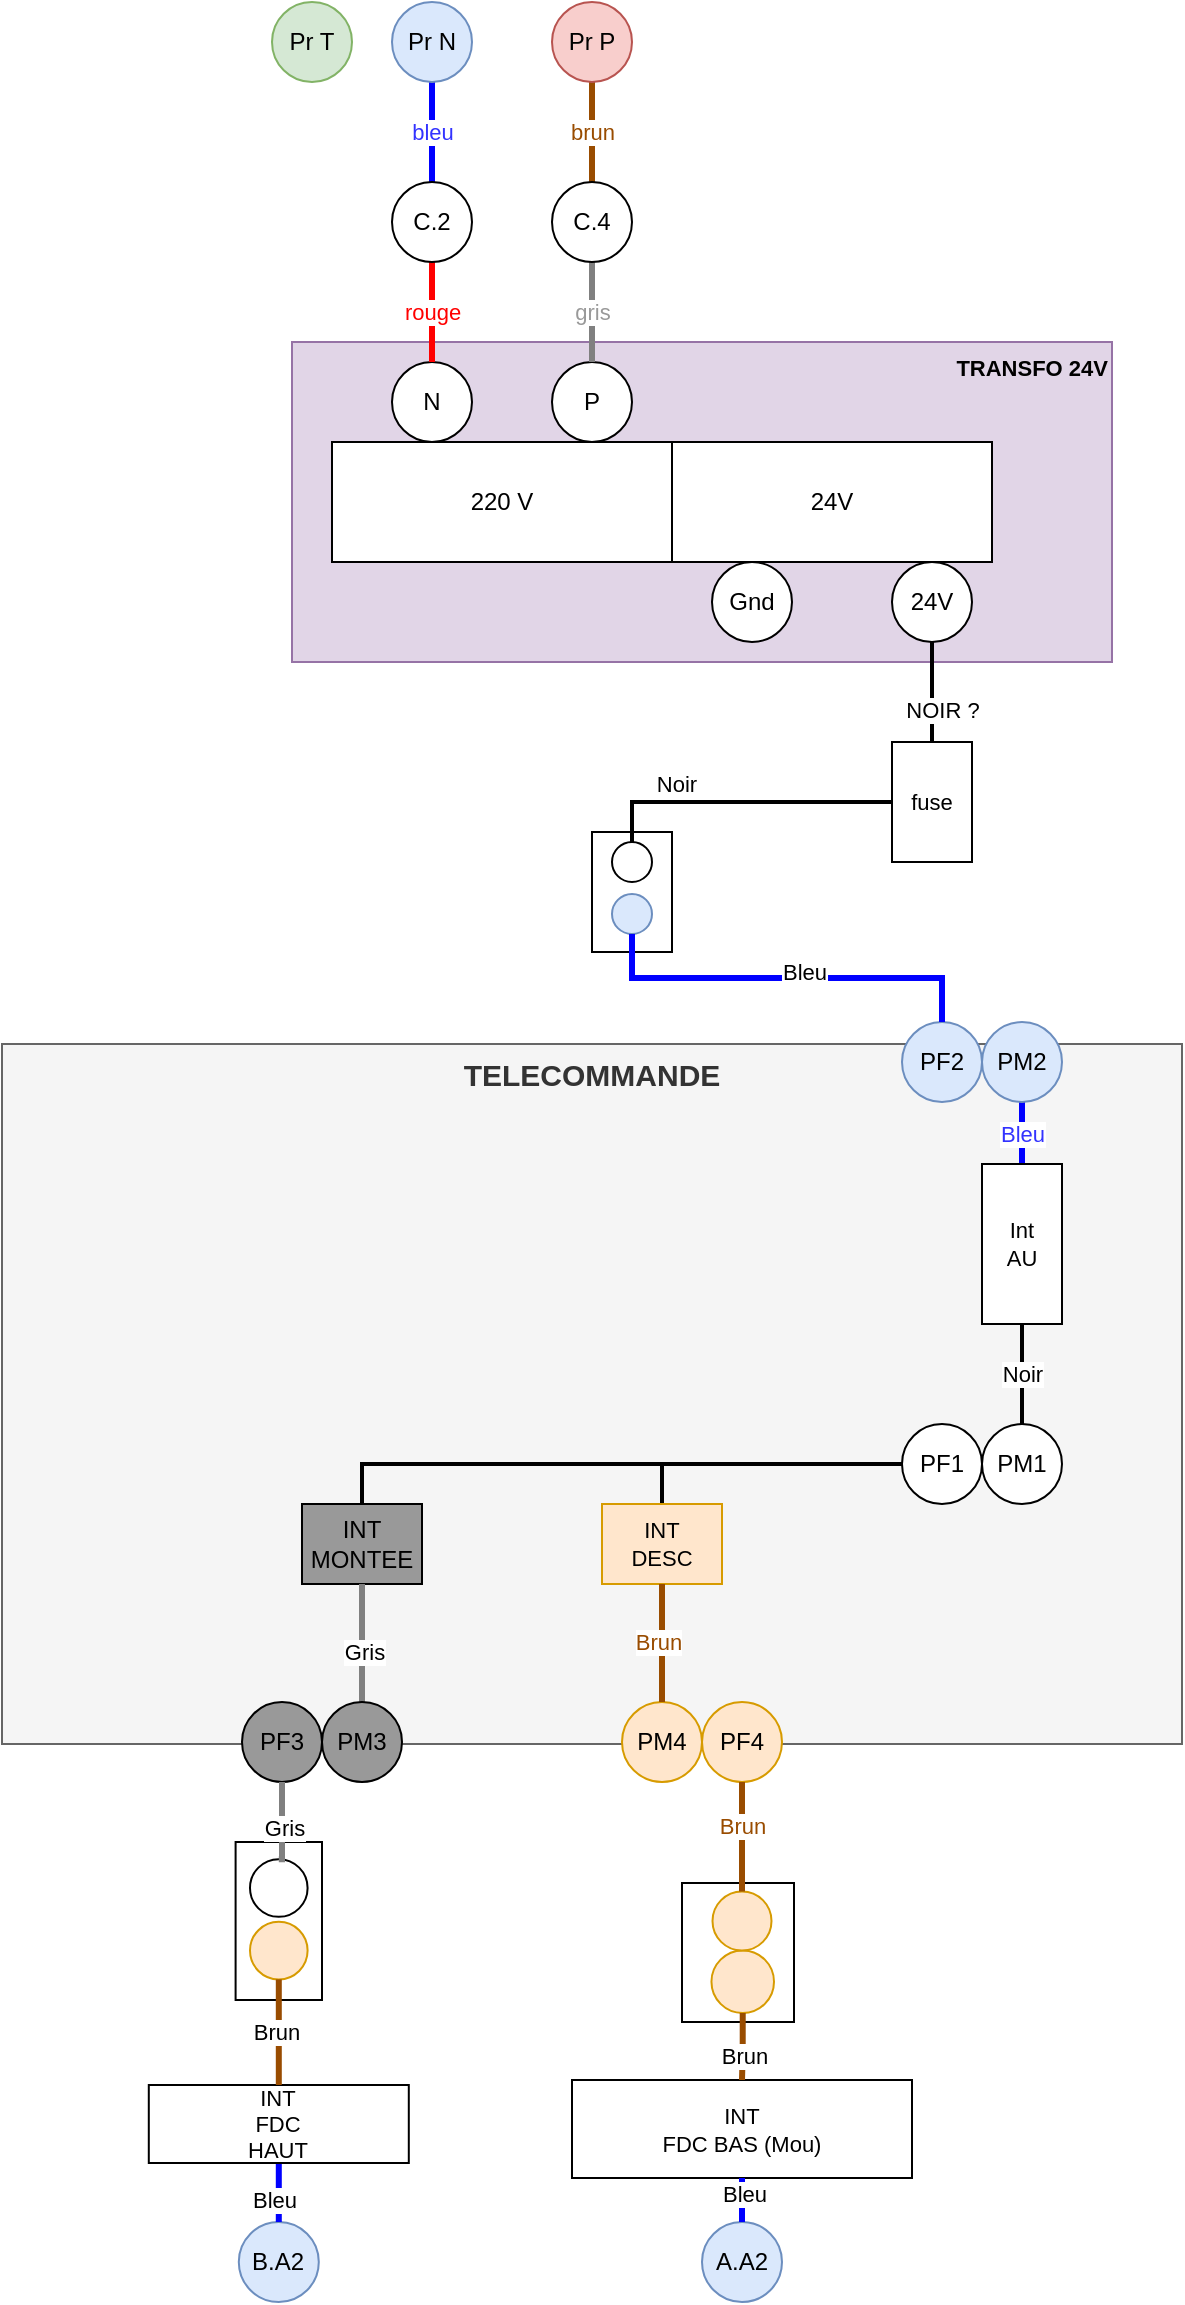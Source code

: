 <mxfile version="22.0.3" type="device">
  <diagram name="Page-1" id="MxUQ4OJ0iYrJsA3Hvw3g">
    <mxGraphModel dx="4097" dy="2411" grid="1" gridSize="10" guides="1" tooltips="1" connect="1" arrows="1" fold="1" page="1" pageScale="1" pageWidth="827" pageHeight="1169" math="0" shadow="0">
      <root>
        <mxCell id="0" />
        <mxCell id="1" parent="0" />
        <mxCell id="Fy8nT9N8pZBC_BJfb6Fo-108" value="INT&lt;br&gt;FDC BAS (Mou)" style="rounded=0;whiteSpace=wrap;html=1;fontFamily=Helvetica;fontSize=11;fontColor=default;" parent="1" vertex="1">
          <mxGeometry x="409" y="1049" width="170" height="49" as="geometry" />
        </mxCell>
        <mxCell id="Fy8nT9N8pZBC_BJfb6Fo-143" value="TRANSFO 24V" style="rounded=0;whiteSpace=wrap;html=1;fontFamily=Helvetica;fontSize=11;fillColor=#e1d5e7;strokeColor=#9673a6;verticalAlign=top;align=right;fontStyle=1" parent="1" vertex="1">
          <mxGeometry x="269" y="180" width="410" height="160" as="geometry" />
        </mxCell>
        <mxCell id="Fy8nT9N8pZBC_BJfb6Fo-142" value="TELECOMMANDE" style="rounded=0;whiteSpace=wrap;html=1;fontFamily=Helvetica;fontSize=15;fontColor=#333333;fillColor=#f5f5f5;strokeColor=#666666;horizontal=1;verticalAlign=top;fontStyle=1" parent="1" vertex="1">
          <mxGeometry x="124" y="531" width="590" height="350" as="geometry" />
        </mxCell>
        <mxCell id="Fy8nT9N8pZBC_BJfb6Fo-134" value="" style="rounded=0;whiteSpace=wrap;html=1;fontFamily=Helvetica;fontSize=11;fontColor=default;" parent="1" vertex="1">
          <mxGeometry x="464" y="950.5" width="56" height="69.5" as="geometry" />
        </mxCell>
        <mxCell id="Fy8nT9N8pZBC_BJfb6Fo-100" value="" style="group" parent="1" vertex="1" connectable="0">
          <mxGeometry x="429" y="430" width="30" height="55" as="geometry" />
        </mxCell>
        <mxCell id="Fy8nT9N8pZBC_BJfb6Fo-131" value="" style="rounded=0;whiteSpace=wrap;html=1;fontFamily=Helvetica;fontSize=11;fontColor=default;" parent="Fy8nT9N8pZBC_BJfb6Fo-100" vertex="1">
          <mxGeometry x="-10" y="-5" width="40" height="60" as="geometry" />
        </mxCell>
        <mxCell id="Fy8nT9N8pZBC_BJfb6Fo-54" value="" style="ellipse;whiteSpace=wrap;html=1;aspect=fixed;fillColor=#dae8fc;strokeColor=#6c8ebf;" parent="Fy8nT9N8pZBC_BJfb6Fo-100" vertex="1">
          <mxGeometry y="26" width="20" height="20" as="geometry" />
        </mxCell>
        <mxCell id="Fy8nT9N8pZBC_BJfb6Fo-55" value="" style="ellipse;whiteSpace=wrap;html=1;aspect=fixed;" parent="Fy8nT9N8pZBC_BJfb6Fo-100" vertex="1">
          <mxGeometry width="20" height="20" as="geometry" />
        </mxCell>
        <mxCell id="Fy8nT9N8pZBC_BJfb6Fo-7" value="220 V" style="rounded=0;whiteSpace=wrap;html=1;" parent="1" vertex="1">
          <mxGeometry x="289" y="230" width="170" height="60" as="geometry" />
        </mxCell>
        <mxCell id="Fy8nT9N8pZBC_BJfb6Fo-8" value="24V" style="rounded=0;whiteSpace=wrap;html=1;" parent="1" vertex="1">
          <mxGeometry x="459" y="230" width="160" height="60" as="geometry" />
        </mxCell>
        <mxCell id="Fy8nT9N8pZBC_BJfb6Fo-30" value="A.A2" style="ellipse;whiteSpace=wrap;html=1;aspect=fixed;fillColor=#dae8fc;strokeColor=#6c8ebf;" parent="1" vertex="1">
          <mxGeometry x="474" y="1120" width="40" height="40" as="geometry" />
        </mxCell>
        <mxCell id="Fy8nT9N8pZBC_BJfb6Fo-32" value="PM4" style="ellipse;whiteSpace=wrap;html=1;aspect=fixed;fillColor=#ffe6cc;strokeColor=#d79b00;" parent="1" vertex="1">
          <mxGeometry x="434" y="860" width="40" height="40" as="geometry" />
        </mxCell>
        <mxCell id="Fy8nT9N8pZBC_BJfb6Fo-33" value="Gnd" style="ellipse;whiteSpace=wrap;html=1;aspect=fixed;" parent="1" vertex="1">
          <mxGeometry x="479" y="290" width="40" height="40" as="geometry" />
        </mxCell>
        <mxCell id="Fy8nT9N8pZBC_BJfb6Fo-34" value="24V" style="ellipse;whiteSpace=wrap;html=1;aspect=fixed;" parent="1" vertex="1">
          <mxGeometry x="569" y="290" width="40" height="40" as="geometry" />
        </mxCell>
        <mxCell id="Fy8nT9N8pZBC_BJfb6Fo-35" value="P" style="ellipse;whiteSpace=wrap;html=1;aspect=fixed;" parent="1" vertex="1">
          <mxGeometry x="399" y="190" width="40" height="40" as="geometry" />
        </mxCell>
        <mxCell id="Fy8nT9N8pZBC_BJfb6Fo-36" value="N" style="ellipse;whiteSpace=wrap;html=1;aspect=fixed;" parent="1" vertex="1">
          <mxGeometry x="319" y="190" width="40" height="40" as="geometry" />
        </mxCell>
        <mxCell id="Fy8nT9N8pZBC_BJfb6Fo-40" value="gris" style="edgeStyle=orthogonalEdgeStyle;rounded=0;orthogonalLoop=1;jettySize=auto;html=1;strokeWidth=3;endArrow=none;endFill=0;strokeColor=#808080;fontColor=#999999;" parent="1" source="Fy8nT9N8pZBC_BJfb6Fo-37" target="Fy8nT9N8pZBC_BJfb6Fo-35" edge="1">
          <mxGeometry relative="1" as="geometry" />
        </mxCell>
        <mxCell id="Fy8nT9N8pZBC_BJfb6Fo-41" value="brun" style="edgeStyle=orthogonalEdgeStyle;rounded=0;orthogonalLoop=1;jettySize=auto;html=1;strokeWidth=3;endArrow=none;endFill=0;entryX=0.5;entryY=1;entryDx=0;entryDy=0;strokeColor=#994C00;fontColor=#994C00;" parent="1" source="Fy8nT9N8pZBC_BJfb6Fo-37" target="Fy8nT9N8pZBC_BJfb6Fo-51" edge="1">
          <mxGeometry relative="1" as="geometry">
            <mxPoint x="419" y="60" as="targetPoint" />
          </mxGeometry>
        </mxCell>
        <mxCell id="Fy8nT9N8pZBC_BJfb6Fo-37" value="C.4" style="ellipse;whiteSpace=wrap;html=1;aspect=fixed;" parent="1" vertex="1">
          <mxGeometry x="399" y="100" width="40" height="40" as="geometry" />
        </mxCell>
        <mxCell id="Fy8nT9N8pZBC_BJfb6Fo-39" value="rouge" style="edgeStyle=orthogonalEdgeStyle;rounded=0;orthogonalLoop=1;jettySize=auto;html=1;entryX=0.5;entryY=0;entryDx=0;entryDy=0;strokeWidth=3;endArrow=none;endFill=0;fontColor=#FF0000;strokeColor=#FF0000;" parent="1" source="Fy8nT9N8pZBC_BJfb6Fo-38" target="Fy8nT9N8pZBC_BJfb6Fo-36" edge="1">
          <mxGeometry relative="1" as="geometry" />
        </mxCell>
        <mxCell id="Fy8nT9N8pZBC_BJfb6Fo-42" value="bleu" style="edgeStyle=orthogonalEdgeStyle;shape=connector;rounded=0;orthogonalLoop=1;jettySize=auto;html=1;labelBackgroundColor=default;strokeColor=#0000FF;strokeWidth=3;align=center;verticalAlign=middle;fontFamily=Helvetica;fontSize=11;fontColor=#3333FF;endArrow=none;endFill=0;entryX=0.5;entryY=1;entryDx=0;entryDy=0;" parent="1" source="Fy8nT9N8pZBC_BJfb6Fo-38" target="Fy8nT9N8pZBC_BJfb6Fo-52" edge="1">
          <mxGeometry relative="1" as="geometry">
            <mxPoint x="339" y="50" as="targetPoint" />
          </mxGeometry>
        </mxCell>
        <mxCell id="Fy8nT9N8pZBC_BJfb6Fo-38" value="C.2" style="ellipse;whiteSpace=wrap;html=1;aspect=fixed;" parent="1" vertex="1">
          <mxGeometry x="319" y="100" width="40" height="40" as="geometry" />
        </mxCell>
        <mxCell id="Fy8nT9N8pZBC_BJfb6Fo-128" value="Bleu" style="edgeStyle=orthogonalEdgeStyle;shape=connector;rounded=0;orthogonalLoop=1;jettySize=auto;html=1;entryX=0.5;entryY=0;entryDx=0;entryDy=0;labelBackgroundColor=default;strokeColor=#0000FF;strokeWidth=3;align=center;verticalAlign=middle;fontFamily=Helvetica;fontSize=11;fontColor=#3333FF;endArrow=none;endFill=0;" parent="1" source="Fy8nT9N8pZBC_BJfb6Fo-43" target="Fy8nT9N8pZBC_BJfb6Fo-56" edge="1">
          <mxGeometry relative="1" as="geometry" />
        </mxCell>
        <mxCell id="Fy8nT9N8pZBC_BJfb6Fo-43" value="PM2" style="ellipse;whiteSpace=wrap;html=1;aspect=fixed;fillColor=#dae8fc;strokeColor=#6c8ebf;" parent="1" vertex="1">
          <mxGeometry x="614" y="520" width="40" height="40" as="geometry" />
        </mxCell>
        <mxCell id="Fy8nT9N8pZBC_BJfb6Fo-44" value="PF2" style="ellipse;whiteSpace=wrap;html=1;aspect=fixed;fillColor=#dae8fc;strokeColor=#6c8ebf;" parent="1" vertex="1">
          <mxGeometry x="574" y="520" width="40" height="40" as="geometry" />
        </mxCell>
        <mxCell id="Fy8nT9N8pZBC_BJfb6Fo-45" value="PM1" style="ellipse;whiteSpace=wrap;html=1;aspect=fixed;" parent="1" vertex="1">
          <mxGeometry x="614" y="721" width="40" height="40" as="geometry" />
        </mxCell>
        <mxCell id="Fy8nT9N8pZBC_BJfb6Fo-46" value="PF3" style="ellipse;whiteSpace=wrap;html=1;aspect=fixed;fillColor=#999999;" parent="1" vertex="1">
          <mxGeometry x="244" y="860" width="40" height="40" as="geometry" />
        </mxCell>
        <mxCell id="Fy8nT9N8pZBC_BJfb6Fo-47" value="PF4" style="ellipse;whiteSpace=wrap;html=1;aspect=fixed;fillColor=#ffe6cc;strokeColor=#d79b00;" parent="1" vertex="1">
          <mxGeometry x="474" y="860" width="40" height="40" as="geometry" />
        </mxCell>
        <mxCell id="Fy8nT9N8pZBC_BJfb6Fo-48" value="B.A2" style="ellipse;whiteSpace=wrap;html=1;aspect=fixed;fillColor=#dae8fc;strokeColor=#6c8ebf;" parent="1" vertex="1">
          <mxGeometry x="242.4" y="1120" width="40" height="40" as="geometry" />
        </mxCell>
        <mxCell id="Fy8nT9N8pZBC_BJfb6Fo-132" style="edgeStyle=orthogonalEdgeStyle;shape=connector;rounded=0;orthogonalLoop=1;jettySize=auto;html=1;entryX=0.5;entryY=0;entryDx=0;entryDy=0;labelBackgroundColor=default;strokeColor=default;strokeWidth=2;align=center;verticalAlign=middle;fontFamily=Helvetica;fontSize=11;fontColor=default;endArrow=none;endFill=0;" parent="1" source="Fy8nT9N8pZBC_BJfb6Fo-49" target="Fy8nT9N8pZBC_BJfb6Fo-99" edge="1">
          <mxGeometry relative="1" as="geometry" />
        </mxCell>
        <mxCell id="Fy8nT9N8pZBC_BJfb6Fo-133" style="edgeStyle=orthogonalEdgeStyle;shape=connector;rounded=0;orthogonalLoop=1;jettySize=auto;html=1;entryX=0.5;entryY=0;entryDx=0;entryDy=0;labelBackgroundColor=default;strokeColor=default;strokeWidth=2;align=center;verticalAlign=middle;fontFamily=Helvetica;fontSize=11;fontColor=default;endArrow=none;endFill=0;" parent="1" source="Fy8nT9N8pZBC_BJfb6Fo-49" target="Fy8nT9N8pZBC_BJfb6Fo-98" edge="1">
          <mxGeometry relative="1" as="geometry" />
        </mxCell>
        <mxCell id="Fy8nT9N8pZBC_BJfb6Fo-49" value="PF1" style="ellipse;whiteSpace=wrap;html=1;aspect=fixed;" parent="1" vertex="1">
          <mxGeometry x="574" y="721" width="40" height="40" as="geometry" />
        </mxCell>
        <mxCell id="Fy8nT9N8pZBC_BJfb6Fo-50" value="Pr T" style="ellipse;whiteSpace=wrap;html=1;aspect=fixed;fillColor=#d5e8d4;strokeColor=#82b366;" parent="1" vertex="1">
          <mxGeometry x="259" y="10" width="40" height="40" as="geometry" />
        </mxCell>
        <mxCell id="Fy8nT9N8pZBC_BJfb6Fo-51" value="Pr P" style="ellipse;whiteSpace=wrap;html=1;aspect=fixed;fillColor=#f8cecc;strokeColor=#b85450;" parent="1" vertex="1">
          <mxGeometry x="399" y="10" width="40" height="40" as="geometry" />
        </mxCell>
        <mxCell id="Fy8nT9N8pZBC_BJfb6Fo-52" value="Pr N" style="ellipse;whiteSpace=wrap;html=1;aspect=fixed;fillColor=#dae8fc;strokeColor=#6c8ebf;" parent="1" vertex="1">
          <mxGeometry x="319" y="10" width="40" height="40" as="geometry" />
        </mxCell>
        <mxCell id="Fy8nT9N8pZBC_BJfb6Fo-123" style="edgeStyle=orthogonalEdgeStyle;shape=connector;rounded=0;orthogonalLoop=1;jettySize=auto;html=1;entryX=0.5;entryY=0;entryDx=0;entryDy=0;labelBackgroundColor=default;strokeColor=default;strokeWidth=2;align=center;verticalAlign=middle;fontFamily=Helvetica;fontSize=11;fontColor=default;endArrow=none;endFill=0;" parent="1" source="Fy8nT9N8pZBC_BJfb6Fo-53" target="Fy8nT9N8pZBC_BJfb6Fo-55" edge="1">
          <mxGeometry relative="1" as="geometry" />
        </mxCell>
        <mxCell id="Fy8nT9N8pZBC_BJfb6Fo-126" value="Noir" style="edgeLabel;html=1;align=center;verticalAlign=middle;resizable=0;points=[];fontSize=11;fontFamily=Helvetica;fontColor=default;" parent="Fy8nT9N8pZBC_BJfb6Fo-123" vertex="1" connectable="0">
          <mxGeometry x="0.44" relative="1" as="geometry">
            <mxPoint y="-9" as="offset" />
          </mxGeometry>
        </mxCell>
        <mxCell id="Fy8nT9N8pZBC_BJfb6Fo-124" style="edgeStyle=orthogonalEdgeStyle;shape=connector;rounded=0;orthogonalLoop=1;jettySize=auto;html=1;entryX=0.5;entryY=1;entryDx=0;entryDy=0;labelBackgroundColor=default;strokeColor=default;strokeWidth=2;align=center;verticalAlign=middle;fontFamily=Helvetica;fontSize=11;fontColor=default;endArrow=none;endFill=0;" parent="1" source="Fy8nT9N8pZBC_BJfb6Fo-53" target="Fy8nT9N8pZBC_BJfb6Fo-34" edge="1">
          <mxGeometry relative="1" as="geometry" />
        </mxCell>
        <mxCell id="Fy8nT9N8pZBC_BJfb6Fo-125" value="NOIR ?" style="edgeLabel;html=1;align=center;verticalAlign=middle;resizable=0;points=[];fontSize=11;fontFamily=Helvetica;fontColor=default;" parent="Fy8nT9N8pZBC_BJfb6Fo-124" vertex="1" connectable="0">
          <mxGeometry x="0.4" y="3" relative="1" as="geometry">
            <mxPoint x="8" y="19" as="offset" />
          </mxGeometry>
        </mxCell>
        <mxCell id="Fy8nT9N8pZBC_BJfb6Fo-53" value="fuse" style="rounded=0;whiteSpace=wrap;html=1;fontFamily=Helvetica;fontSize=11;fontColor=default;" parent="1" vertex="1">
          <mxGeometry x="569" y="380" width="40" height="60" as="geometry" />
        </mxCell>
        <mxCell id="Fy8nT9N8pZBC_BJfb6Fo-120" value="Noir" style="edgeStyle=orthogonalEdgeStyle;shape=connector;rounded=0;orthogonalLoop=1;jettySize=auto;html=1;entryX=0.5;entryY=0;entryDx=0;entryDy=0;labelBackgroundColor=default;strokeColor=default;strokeWidth=2;align=center;verticalAlign=middle;fontFamily=Helvetica;fontSize=11;fontColor=default;endArrow=none;endFill=0;" parent="1" source="Fy8nT9N8pZBC_BJfb6Fo-56" target="Fy8nT9N8pZBC_BJfb6Fo-45" edge="1">
          <mxGeometry relative="1" as="geometry" />
        </mxCell>
        <mxCell id="Fy8nT9N8pZBC_BJfb6Fo-122" style="edgeStyle=orthogonalEdgeStyle;shape=connector;rounded=0;orthogonalLoop=1;jettySize=auto;html=1;labelBackgroundColor=default;strokeColor=#0000FF;strokeWidth=3;align=center;verticalAlign=middle;fontFamily=Helvetica;fontSize=11;fontColor=#3333FF;endArrow=none;endFill=0;exitX=0.5;exitY=0;exitDx=0;exitDy=0;entryX=0.5;entryY=1;entryDx=0;entryDy=0;fillColor=#dae8fc;" parent="1" source="Fy8nT9N8pZBC_BJfb6Fo-44" target="Fy8nT9N8pZBC_BJfb6Fo-54" edge="1">
          <mxGeometry relative="1" as="geometry">
            <mxPoint x="589" y="601" as="targetPoint" />
            <mxPoint x="599" y="646" as="sourcePoint" />
          </mxGeometry>
        </mxCell>
        <mxCell id="Fy8nT9N8pZBC_BJfb6Fo-127" value="Bleu" style="edgeLabel;html=1;align=center;verticalAlign=middle;resizable=0;points=[];fontSize=11;fontFamily=Helvetica;fontColor=default;" parent="Fy8nT9N8pZBC_BJfb6Fo-122" vertex="1" connectable="0">
          <mxGeometry x="-0.082" relative="1" as="geometry">
            <mxPoint y="-3" as="offset" />
          </mxGeometry>
        </mxCell>
        <mxCell id="Fy8nT9N8pZBC_BJfb6Fo-56" value="Int&lt;br&gt;AU" style="rounded=0;whiteSpace=wrap;html=1;fontFamily=Helvetica;fontSize=11;fontColor=default;" parent="1" vertex="1">
          <mxGeometry x="614" y="591" width="40" height="80" as="geometry" />
        </mxCell>
        <mxCell id="Fy8nT9N8pZBC_BJfb6Fo-98" value="INT&lt;br&gt;MONTEE" style="rounded=0;whiteSpace=wrap;html=1;fontFamily=Helvetica;fontSize=12;fontColor=default;fillColor=#999999;strokeColor=default;" parent="1" vertex="1">
          <mxGeometry x="274" y="761" width="60" height="40" as="geometry" />
        </mxCell>
        <mxCell id="Fy8nT9N8pZBC_BJfb6Fo-99" value="INT&lt;br&gt;DESC" style="rounded=0;whiteSpace=wrap;html=1;fontFamily=Helvetica;fontSize=11;fillColor=#ffe6cc;strokeColor=#d79b00;" parent="1" vertex="1">
          <mxGeometry x="424" y="761" width="60" height="40" as="geometry" />
        </mxCell>
        <mxCell id="Fy8nT9N8pZBC_BJfb6Fo-101" value="" style="group" parent="1" vertex="1" connectable="0">
          <mxGeometry x="248" y="930" width="36" height="79" as="geometry" />
        </mxCell>
        <mxCell id="Fy8nT9N8pZBC_BJfb6Fo-135" value="" style="rounded=0;whiteSpace=wrap;html=1;fontFamily=Helvetica;fontSize=11;fontColor=default;" parent="Fy8nT9N8pZBC_BJfb6Fo-101" vertex="1">
          <mxGeometry x="-7.2" width="43.2" height="79" as="geometry" />
        </mxCell>
        <mxCell id="Fy8nT9N8pZBC_BJfb6Fo-102" value="" style="ellipse;whiteSpace=wrap;html=1;aspect=fixed;fillColor=#ffe6cc;strokeColor=#d79b00;" parent="Fy8nT9N8pZBC_BJfb6Fo-101" vertex="1">
          <mxGeometry y="39.891" width="28.8" height="28.8" as="geometry" />
        </mxCell>
        <mxCell id="Fy8nT9N8pZBC_BJfb6Fo-103" value="" style="ellipse;whiteSpace=wrap;html=1;aspect=fixed;" parent="Fy8nT9N8pZBC_BJfb6Fo-101" vertex="1">
          <mxGeometry y="8.604" width="28.8" height="28.8" as="geometry" />
        </mxCell>
        <mxCell id="Fy8nT9N8pZBC_BJfb6Fo-104" value="" style="group" parent="1" vertex="1" connectable="0">
          <mxGeometry x="474" y="981" width="36" height="69" as="geometry" />
        </mxCell>
        <mxCell id="Fy8nT9N8pZBC_BJfb6Fo-106" value="" style="ellipse;whiteSpace=wrap;html=1;aspect=fixed;fillColor=#ffe6cc;strokeColor=#d79b00;" parent="Fy8nT9N8pZBC_BJfb6Fo-104" vertex="1">
          <mxGeometry x="4.725" y="3.25" width="31.275" height="31.275" as="geometry" />
        </mxCell>
        <mxCell id="Fy8nT9N8pZBC_BJfb6Fo-111" style="edgeStyle=orthogonalEdgeStyle;shape=connector;rounded=0;orthogonalLoop=1;jettySize=auto;html=1;entryX=0.5;entryY=1;entryDx=0;entryDy=0;labelBackgroundColor=default;strokeColor=#994C00;strokeWidth=3;align=center;verticalAlign=middle;fontFamily=Helvetica;fontSize=11;fontColor=#994C00;endArrow=none;endFill=0;exitX=0.5;exitY=0;exitDx=0;exitDy=0;" parent="1" source="Fy8nT9N8pZBC_BJfb6Fo-32" target="Fy8nT9N8pZBC_BJfb6Fo-99" edge="1">
          <mxGeometry relative="1" as="geometry" />
        </mxCell>
        <mxCell id="Fy8nT9N8pZBC_BJfb6Fo-117" value="Brun" style="edgeLabel;html=1;align=center;verticalAlign=middle;resizable=0;points=[];fontSize=11;fontFamily=Helvetica;fontColor=#994C00;" parent="Fy8nT9N8pZBC_BJfb6Fo-111" vertex="1" connectable="0">
          <mxGeometry x="0.015" y="2" relative="1" as="geometry">
            <mxPoint as="offset" />
          </mxGeometry>
        </mxCell>
        <mxCell id="Fy8nT9N8pZBC_BJfb6Fo-105" value="" style="ellipse;whiteSpace=wrap;html=1;aspect=fixed;fillColor=#ffe6cc;strokeColor=#d79b00;" parent="1" vertex="1">
          <mxGeometry x="479.25" y="954.75" width="29.5" height="29.5" as="geometry" />
        </mxCell>
        <mxCell id="Fy8nT9N8pZBC_BJfb6Fo-114" style="edgeStyle=orthogonalEdgeStyle;shape=connector;rounded=0;orthogonalLoop=1;jettySize=auto;html=1;entryX=0.5;entryY=0;entryDx=0;entryDy=0;labelBackgroundColor=default;strokeColor=#0000FF;strokeWidth=3;align=center;verticalAlign=middle;fontFamily=Helvetica;fontSize=11;fontColor=#3333FF;endArrow=none;endFill=0;" parent="1" source="Fy8nT9N8pZBC_BJfb6Fo-107" target="Fy8nT9N8pZBC_BJfb6Fo-48" edge="1">
          <mxGeometry relative="1" as="geometry" />
        </mxCell>
        <mxCell id="Fy8nT9N8pZBC_BJfb6Fo-141" value="Bleu" style="edgeLabel;html=1;align=center;verticalAlign=middle;resizable=0;points=[];fontSize=11;fontFamily=Helvetica;fontColor=default;" parent="Fy8nT9N8pZBC_BJfb6Fo-114" vertex="1" connectable="0">
          <mxGeometry x="-0.153" y="3" relative="1" as="geometry">
            <mxPoint as="offset" />
          </mxGeometry>
        </mxCell>
        <mxCell id="Fy8nT9N8pZBC_BJfb6Fo-107" value="INT&lt;br&gt;FDC&lt;br&gt;HAUT" style="rounded=0;whiteSpace=wrap;html=1;fontFamily=Helvetica;fontSize=11;fontColor=default;" parent="1" vertex="1">
          <mxGeometry x="197.4" y="1051.5" width="130" height="39" as="geometry" />
        </mxCell>
        <mxCell id="Fy8nT9N8pZBC_BJfb6Fo-113" style="edgeStyle=orthogonalEdgeStyle;shape=connector;rounded=0;orthogonalLoop=1;jettySize=auto;html=1;entryX=0.5;entryY=0;entryDx=0;entryDy=0;labelBackgroundColor=default;strokeColor=#0000FF;strokeWidth=3;align=center;verticalAlign=middle;fontFamily=Helvetica;fontSize=11;fontColor=#3333FF;endArrow=none;endFill=0;" parent="1" source="Fy8nT9N8pZBC_BJfb6Fo-108" target="Fy8nT9N8pZBC_BJfb6Fo-30" edge="1">
          <mxGeometry relative="1" as="geometry" />
        </mxCell>
        <mxCell id="Fy8nT9N8pZBC_BJfb6Fo-119" value="Bleu" style="edgeLabel;html=1;align=center;verticalAlign=middle;resizable=0;points=[];fontSize=11;fontFamily=Helvetica;fontColor=default;" parent="Fy8nT9N8pZBC_BJfb6Fo-113" vertex="1" connectable="0">
          <mxGeometry x="0.1" y="-1" relative="1" as="geometry">
            <mxPoint as="offset" />
          </mxGeometry>
        </mxCell>
        <mxCell id="Fy8nT9N8pZBC_BJfb6Fo-109" style="edgeStyle=orthogonalEdgeStyle;shape=connector;rounded=0;orthogonalLoop=1;jettySize=auto;html=1;entryX=0.5;entryY=0;entryDx=0;entryDy=0;labelBackgroundColor=default;strokeColor=#994C00;strokeWidth=3;align=center;verticalAlign=middle;fontFamily=Helvetica;fontSize=11;fontColor=#994C00;endArrow=none;endFill=0;" parent="1" source="Fy8nT9N8pZBC_BJfb6Fo-102" target="Fy8nT9N8pZBC_BJfb6Fo-107" edge="1">
          <mxGeometry relative="1" as="geometry" />
        </mxCell>
        <mxCell id="Fy8nT9N8pZBC_BJfb6Fo-115" value="Brun" style="edgeLabel;html=1;align=center;verticalAlign=middle;resizable=0;points=[];fontSize=11;fontFamily=Helvetica;fontColor=default;" parent="Fy8nT9N8pZBC_BJfb6Fo-109" vertex="1" connectable="0">
          <mxGeometry x="-0.02" y="-2" relative="1" as="geometry">
            <mxPoint as="offset" />
          </mxGeometry>
        </mxCell>
        <mxCell id="Fy8nT9N8pZBC_BJfb6Fo-110" style="edgeStyle=orthogonalEdgeStyle;shape=connector;rounded=0;orthogonalLoop=1;jettySize=auto;html=1;entryX=0.5;entryY=1;entryDx=0;entryDy=0;labelBackgroundColor=default;strokeColor=#808080;strokeWidth=3;align=center;verticalAlign=middle;fontFamily=Helvetica;fontSize=11;fontColor=#999999;endArrow=none;endFill=0;exitX=0.5;exitY=0;exitDx=0;exitDy=0;" parent="1" source="Fy8nT9N8pZBC_BJfb6Fo-136" target="Fy8nT9N8pZBC_BJfb6Fo-98" edge="1">
          <mxGeometry relative="1" as="geometry" />
        </mxCell>
        <mxCell id="Fy8nT9N8pZBC_BJfb6Fo-116" value="Gris" style="edgeLabel;html=1;align=center;verticalAlign=middle;resizable=0;points=[];fontSize=11;fontFamily=Helvetica;fontColor=default;" parent="Fy8nT9N8pZBC_BJfb6Fo-110" vertex="1" connectable="0">
          <mxGeometry x="-0.143" y="-1" relative="1" as="geometry">
            <mxPoint as="offset" />
          </mxGeometry>
        </mxCell>
        <mxCell id="Fy8nT9N8pZBC_BJfb6Fo-112" style="edgeStyle=orthogonalEdgeStyle;shape=connector;rounded=0;orthogonalLoop=1;jettySize=auto;html=1;entryX=0.5;entryY=0;entryDx=0;entryDy=0;labelBackgroundColor=default;strokeColor=#994C00;strokeWidth=3;align=center;verticalAlign=middle;fontFamily=Helvetica;fontSize=11;fontColor=#994C00;endArrow=none;endFill=0;" parent="1" source="Fy8nT9N8pZBC_BJfb6Fo-106" target="Fy8nT9N8pZBC_BJfb6Fo-108" edge="1">
          <mxGeometry relative="1" as="geometry" />
        </mxCell>
        <mxCell id="Fy8nT9N8pZBC_BJfb6Fo-118" value="Brun" style="edgeLabel;html=1;align=center;verticalAlign=middle;resizable=0;points=[];fontSize=11;fontFamily=Helvetica;fontColor=default;" parent="Fy8nT9N8pZBC_BJfb6Fo-112" vertex="1" connectable="0">
          <mxGeometry x="0.265" y="1" relative="1" as="geometry">
            <mxPoint as="offset" />
          </mxGeometry>
        </mxCell>
        <mxCell id="Fy8nT9N8pZBC_BJfb6Fo-136" value="PM3" style="ellipse;whiteSpace=wrap;html=1;aspect=fixed;fillColor=#999999;" parent="1" vertex="1">
          <mxGeometry x="284" y="860" width="40" height="40" as="geometry" />
        </mxCell>
        <mxCell id="Fy8nT9N8pZBC_BJfb6Fo-137" style="edgeStyle=orthogonalEdgeStyle;shape=connector;rounded=0;orthogonalLoop=1;jettySize=auto;html=1;entryX=0.5;entryY=1;entryDx=0;entryDy=0;labelBackgroundColor=default;strokeColor=#808080;strokeWidth=3;align=center;verticalAlign=middle;fontFamily=Helvetica;fontSize=11;fontColor=#999999;endArrow=none;endFill=0;exitX=0.5;exitY=0;exitDx=0;exitDy=0;fillColor=#999999;" parent="1" source="Fy8nT9N8pZBC_BJfb6Fo-103" target="Fy8nT9N8pZBC_BJfb6Fo-46" edge="1">
          <mxGeometry relative="1" as="geometry">
            <mxPoint x="314" y="951" as="sourcePoint" />
            <mxPoint x="314" y="851" as="targetPoint" />
          </mxGeometry>
        </mxCell>
        <mxCell id="Fy8nT9N8pZBC_BJfb6Fo-138" value="Gris" style="edgeLabel;html=1;align=center;verticalAlign=middle;resizable=0;points=[];fontSize=11;fontFamily=Helvetica;fontColor=default;" parent="Fy8nT9N8pZBC_BJfb6Fo-137" vertex="1" connectable="0">
          <mxGeometry x="-0.143" y="-1" relative="1" as="geometry">
            <mxPoint as="offset" />
          </mxGeometry>
        </mxCell>
        <mxCell id="Fy8nT9N8pZBC_BJfb6Fo-139" style="edgeStyle=orthogonalEdgeStyle;shape=connector;rounded=0;orthogonalLoop=1;jettySize=auto;html=1;entryX=0.5;entryY=1;entryDx=0;entryDy=0;labelBackgroundColor=default;strokeColor=#994C00;strokeWidth=3;align=center;verticalAlign=middle;fontFamily=Helvetica;fontSize=11;fontColor=#994C00;endArrow=none;endFill=0;exitX=0.5;exitY=0;exitDx=0;exitDy=0;" parent="1" source="Fy8nT9N8pZBC_BJfb6Fo-105" target="Fy8nT9N8pZBC_BJfb6Fo-47" edge="1">
          <mxGeometry relative="1" as="geometry">
            <mxPoint x="464" y="951" as="sourcePoint" />
            <mxPoint x="464" y="851" as="targetPoint" />
          </mxGeometry>
        </mxCell>
        <mxCell id="Fy8nT9N8pZBC_BJfb6Fo-140" value="Brun" style="edgeLabel;html=1;align=center;verticalAlign=middle;resizable=0;points=[];fontSize=11;fontFamily=Helvetica;fontColor=#994C00;" parent="Fy8nT9N8pZBC_BJfb6Fo-139" vertex="1" connectable="0">
          <mxGeometry x="0.015" y="2" relative="1" as="geometry">
            <mxPoint x="2" y="-5" as="offset" />
          </mxGeometry>
        </mxCell>
      </root>
    </mxGraphModel>
  </diagram>
</mxfile>

